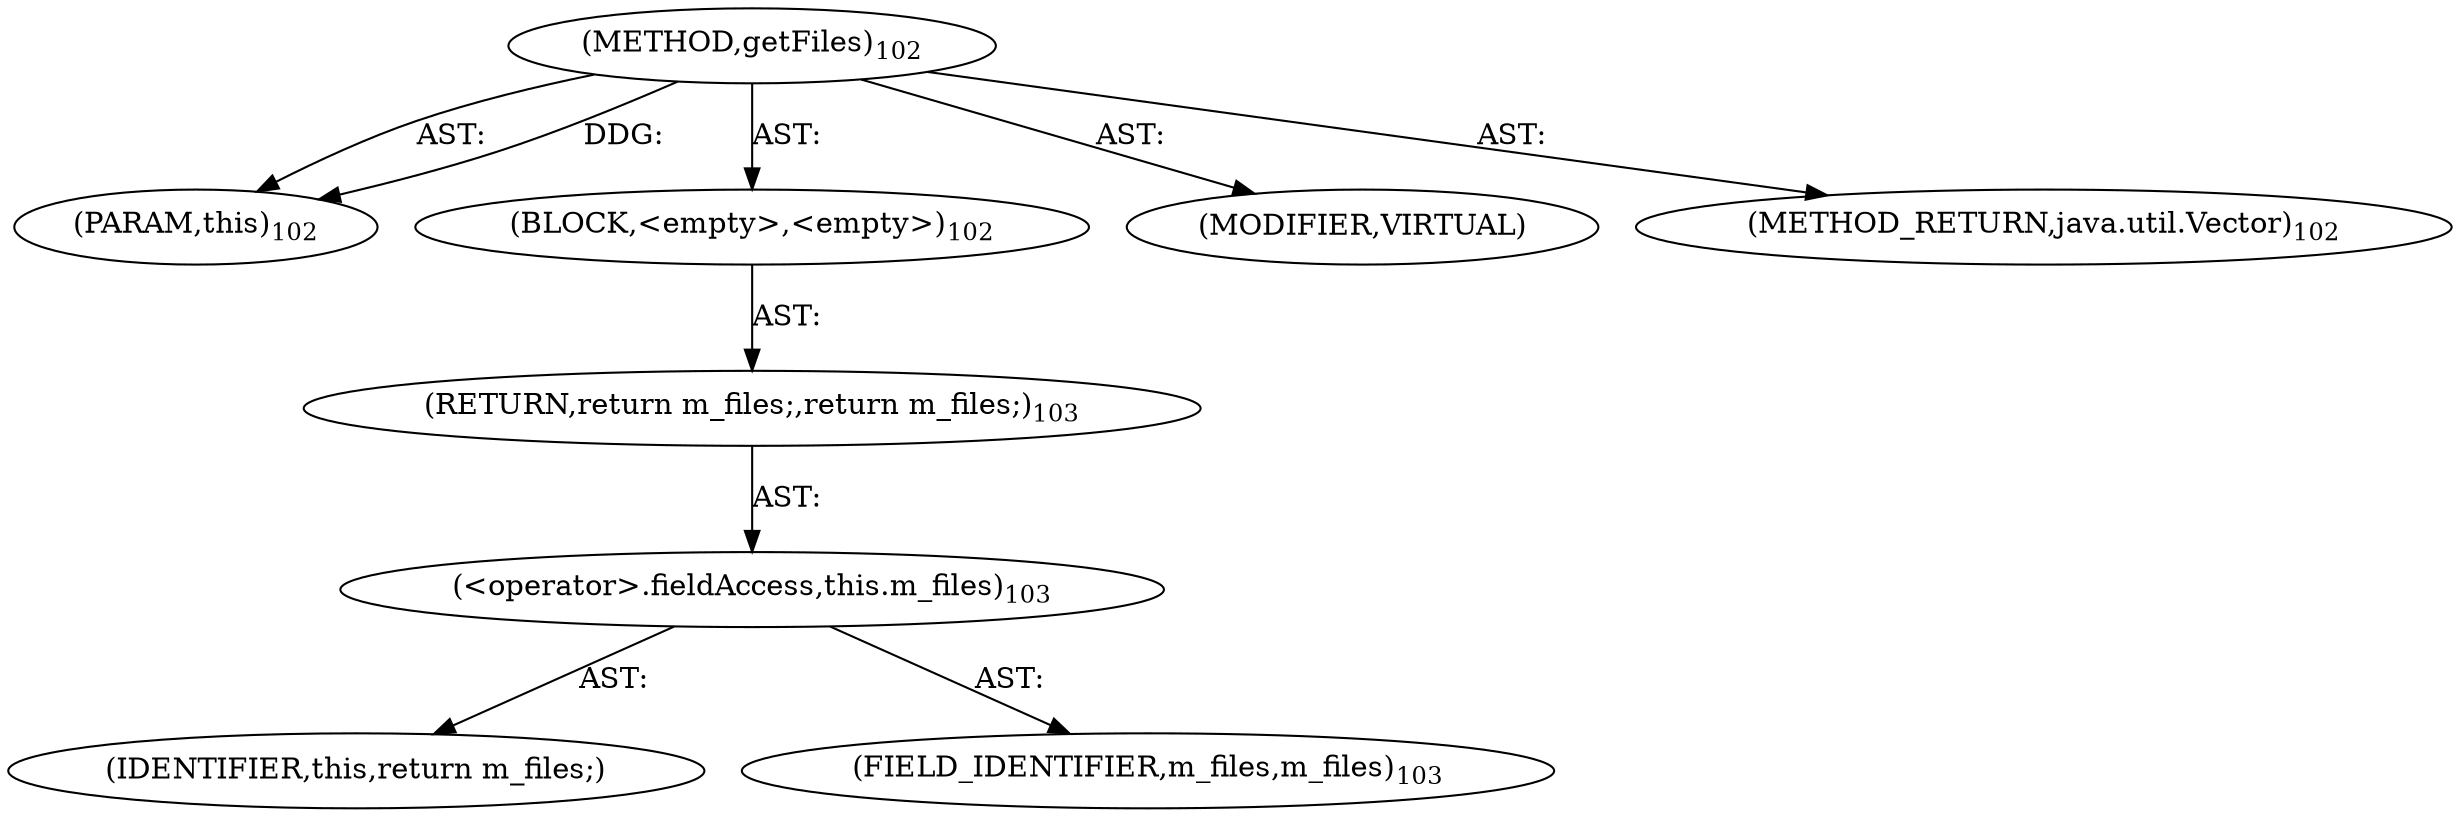 digraph "getFiles" {  
"111669149703" [label = <(METHOD,getFiles)<SUB>102</SUB>> ]
"115964117009" [label = <(PARAM,this)<SUB>102</SUB>> ]
"25769803785" [label = <(BLOCK,&lt;empty&gt;,&lt;empty&gt;)<SUB>102</SUB>> ]
"146028888067" [label = <(RETURN,return m_files;,return m_files;)<SUB>103</SUB>> ]
"30064771098" [label = <(&lt;operator&gt;.fieldAccess,this.m_files)<SUB>103</SUB>> ]
"68719476766" [label = <(IDENTIFIER,this,return m_files;)> ]
"55834574859" [label = <(FIELD_IDENTIFIER,m_files,m_files)<SUB>103</SUB>> ]
"133143986190" [label = <(MODIFIER,VIRTUAL)> ]
"128849018887" [label = <(METHOD_RETURN,java.util.Vector)<SUB>102</SUB>> ]
  "111669149703" -> "115964117009"  [ label = "AST: "] 
  "111669149703" -> "25769803785"  [ label = "AST: "] 
  "111669149703" -> "133143986190"  [ label = "AST: "] 
  "111669149703" -> "128849018887"  [ label = "AST: "] 
  "25769803785" -> "146028888067"  [ label = "AST: "] 
  "146028888067" -> "30064771098"  [ label = "AST: "] 
  "30064771098" -> "68719476766"  [ label = "AST: "] 
  "30064771098" -> "55834574859"  [ label = "AST: "] 
  "111669149703" -> "115964117009"  [ label = "DDG: "] 
}
